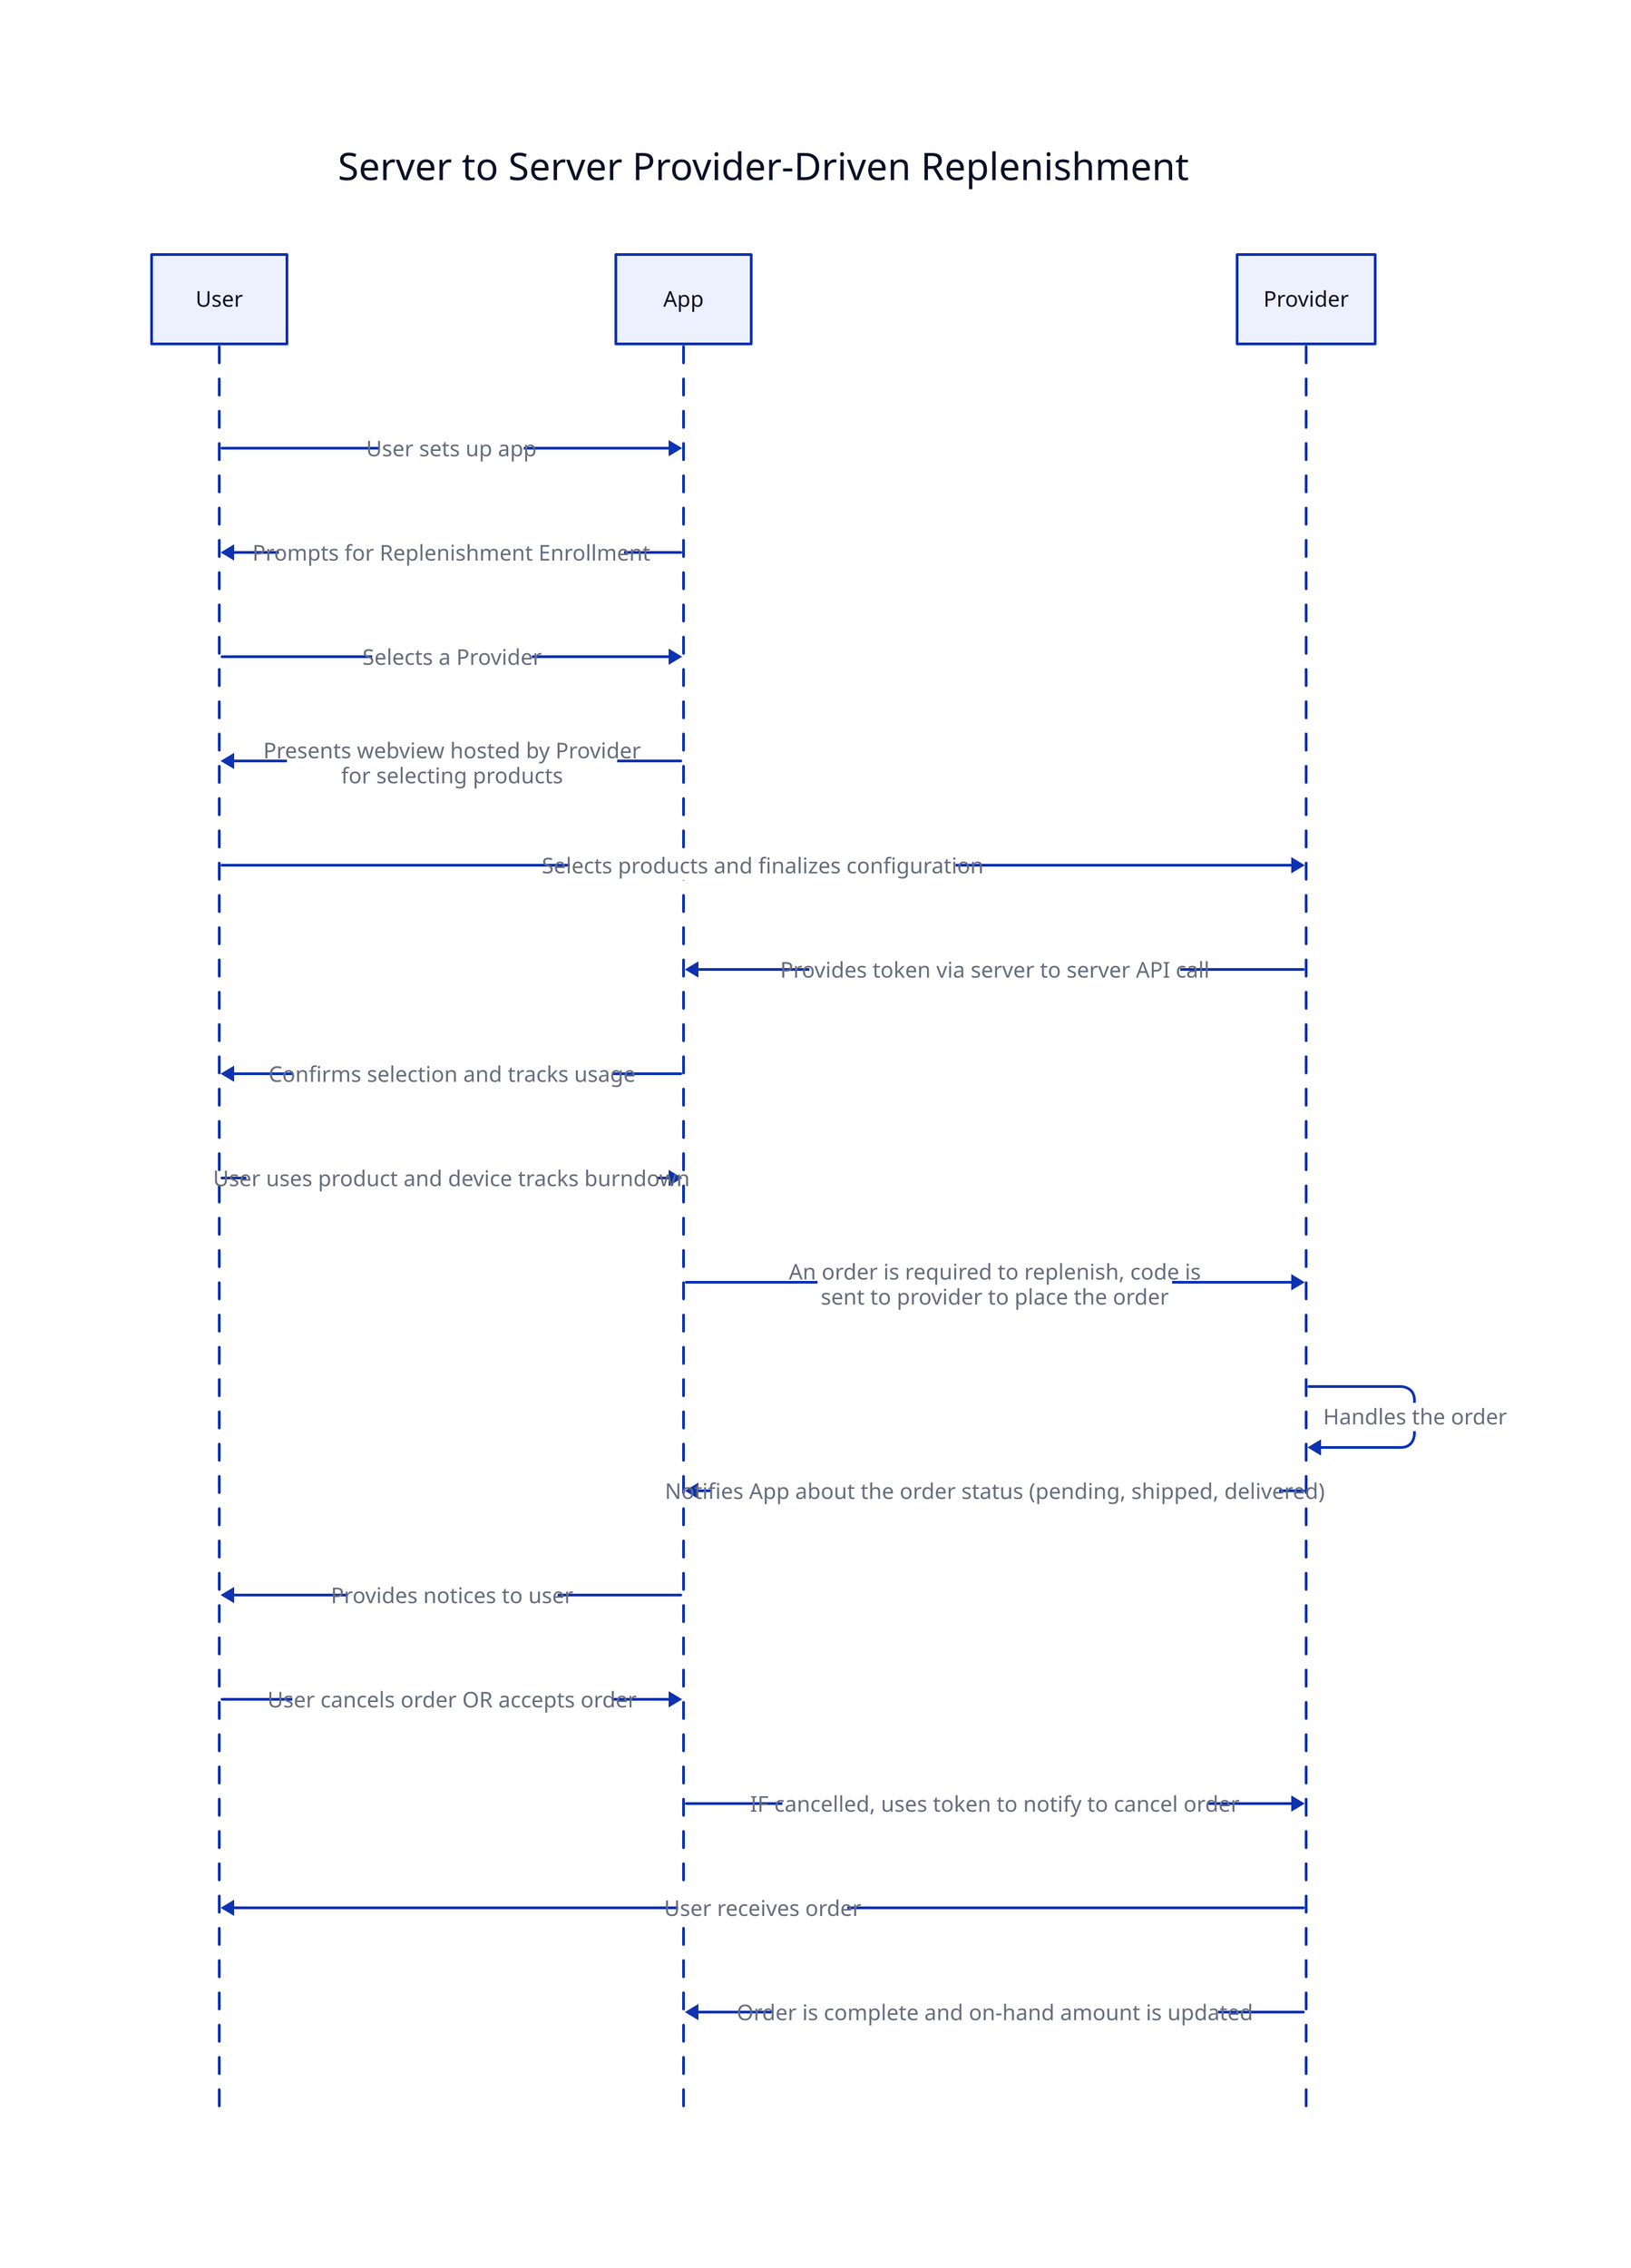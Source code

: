 Server to Server Provider-Driven Replenishment: {
    shape: sequence_diagram
    User; App; Provider
    User -> App:       User sets up app
    App -> User:       Prompts for Replenishment Enrollment
    User -> App:       Selects a Provider
    App -> User:       Presents webview hosted by Provider\n for selecting products
    User -> Provider:   Selects products and finalizes configuration
    Provider -> App:   Provides token via server to server API call
    App -> User:       Confirms selection and tracks usage
    User -> App:       User uses product and device tracks burndown
    App -> Provider:   An order is required to replenish, code is\nsent to provider to place the order
    Provider -> Provider: Handles the order
    Provider -> App: Notifies App about the order status (pending, shipped, delivered)
    App -> User:  Provides notices to user
    User -> App: User cancels order OR accepts order
    App -> Provider: IF cancelled, uses token to notify to cancel order
    Provider -> User: User receives order
    Provider -> App: Order is complete and on-hand amount is updated
}